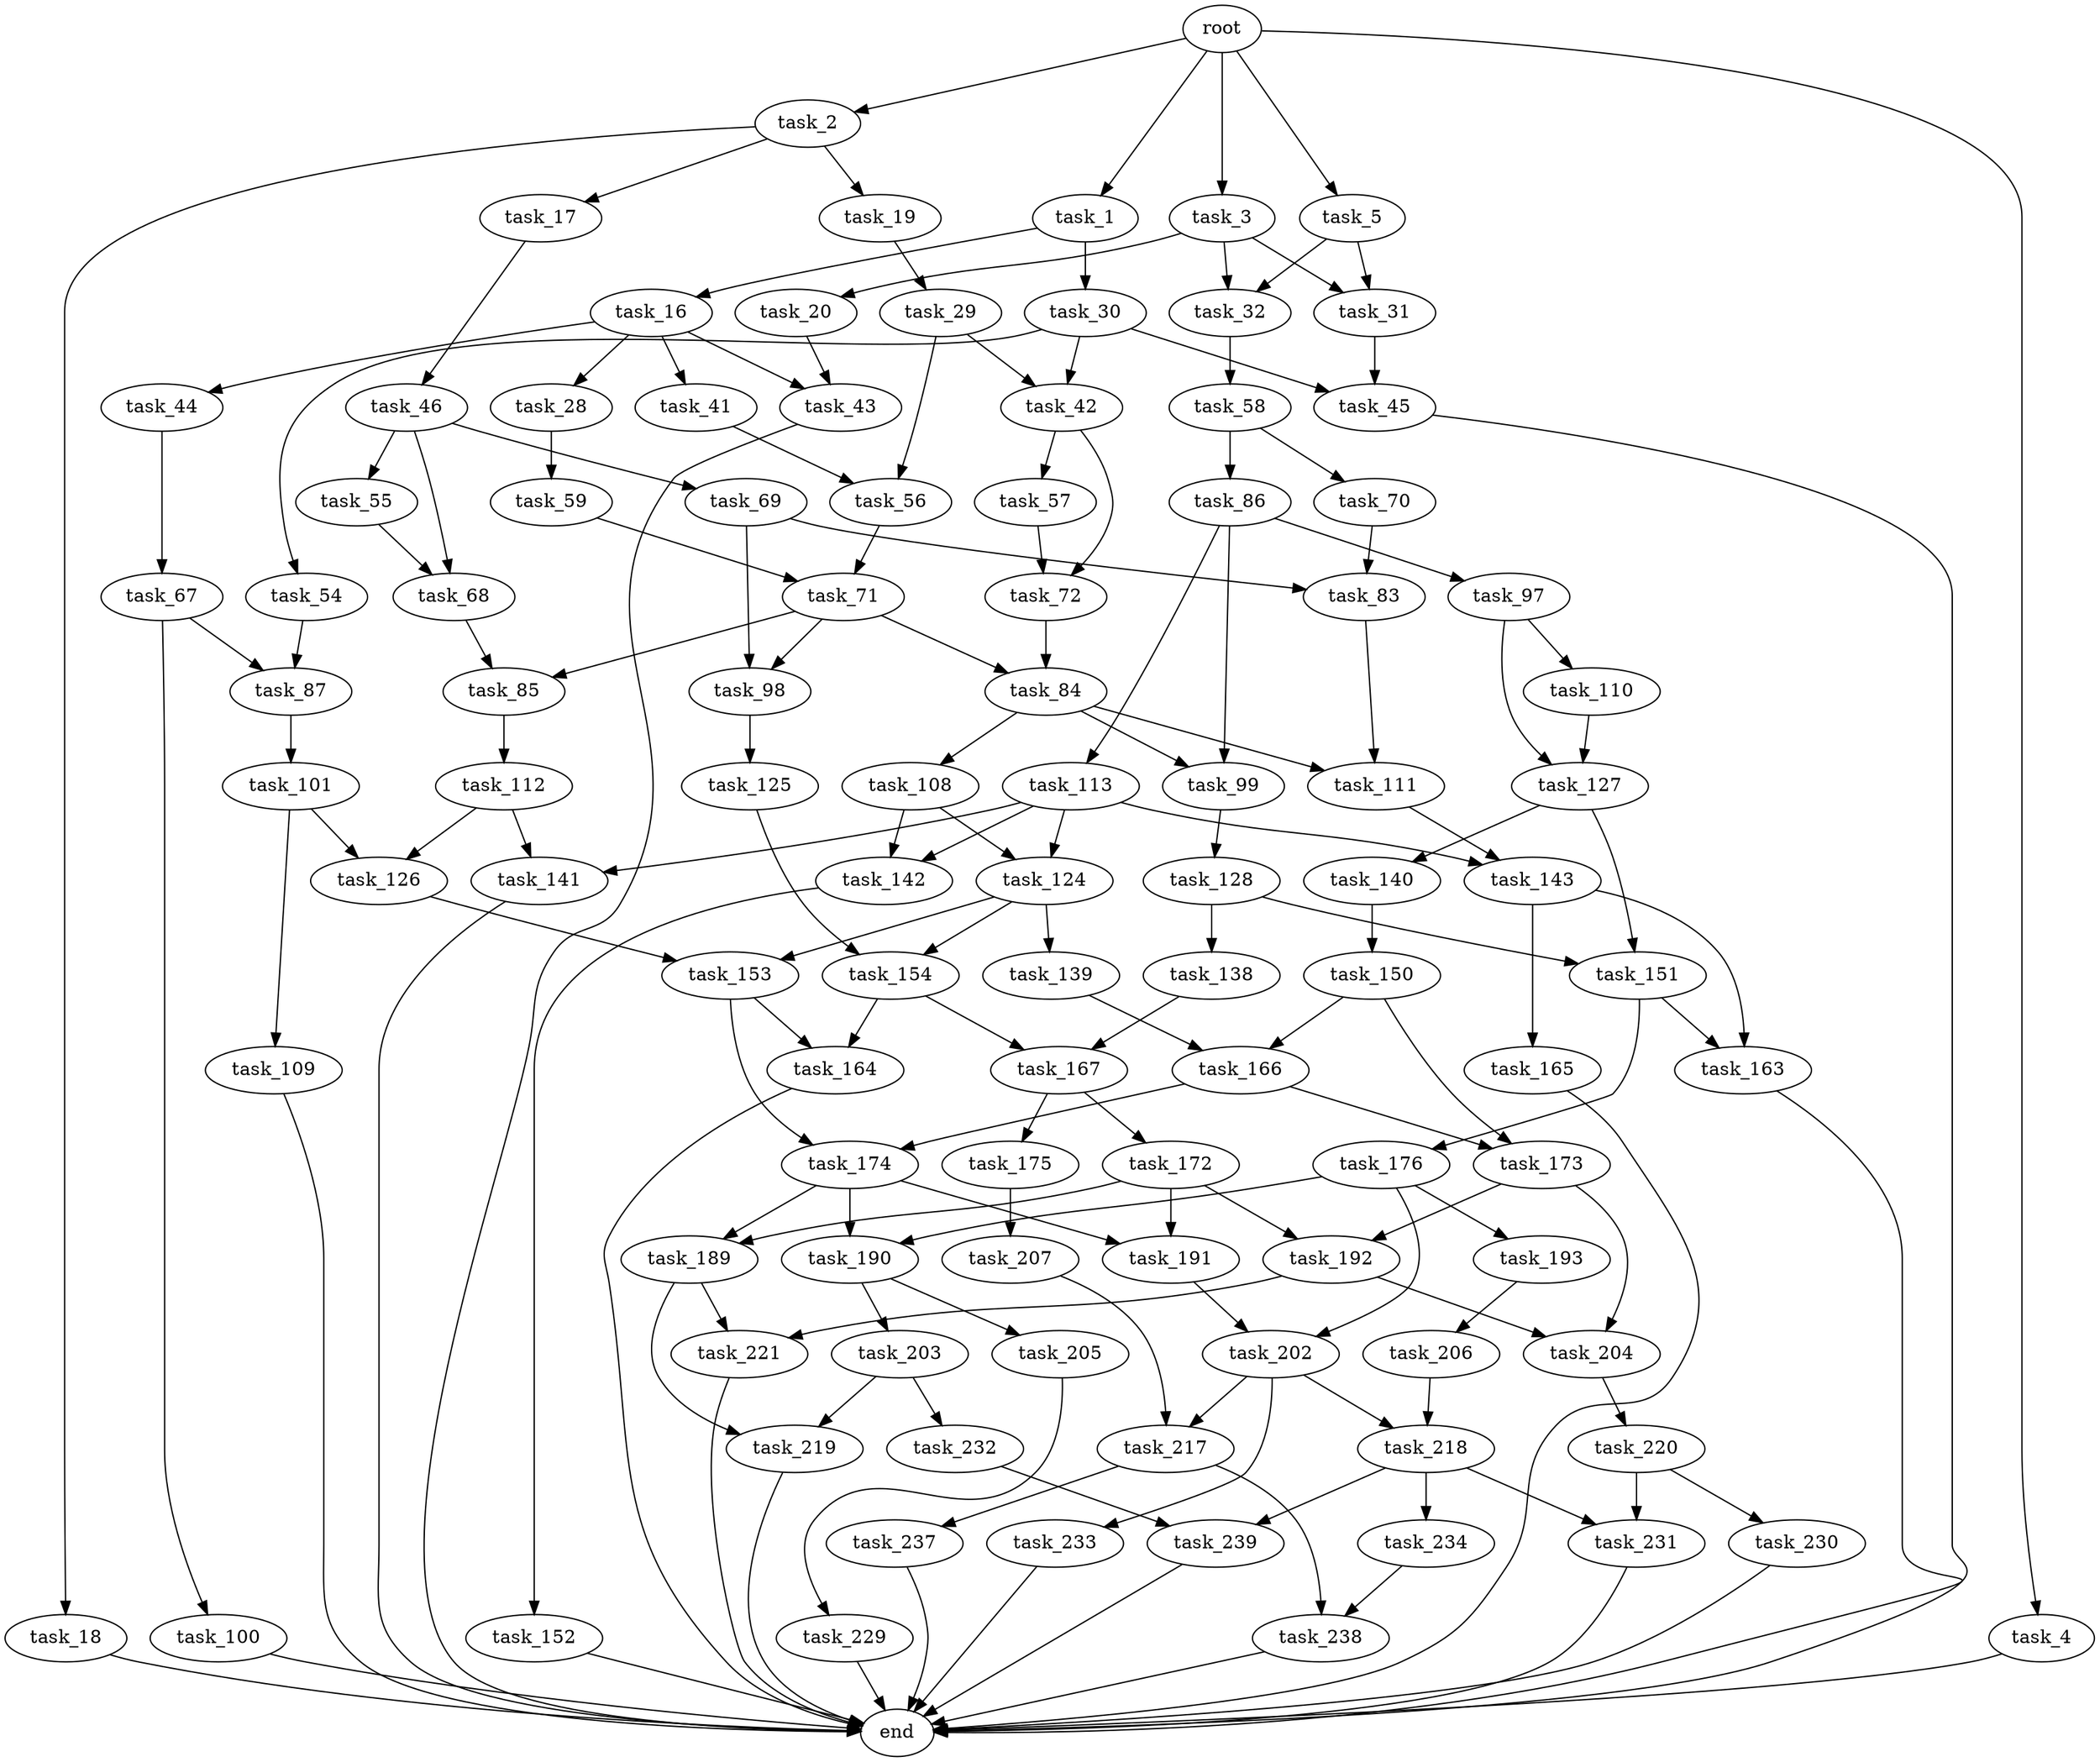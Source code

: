 digraph G {
  root [size="0.000000"];
  task_1 [size="3573402368.000000"];
  task_2 [size="4226367902.000000"];
  task_3 [size="641645317653.000000"];
  task_4 [size="231928233984.000000"];
  task_5 [size="8589934592.000000"];
  task_16 [size="231928233984.000000"];
  task_30 [size="192645688728.000000"];
  task_17 [size="32984756025.000000"];
  task_18 [size="68719476736.000000"];
  task_19 [size="34217049622.000000"];
  task_20 [size="1101414276.000000"];
  task_31 [size="368293445632.000000"];
  task_32 [size="68719476736.000000"];
  end [size="0.000000"];
  task_28 [size="312967045470.000000"];
  task_41 [size="887743797408.000000"];
  task_43 [size="31745935302.000000"];
  task_44 [size="486723041796.000000"];
  task_46 [size="15540827032.000000"];
  task_29 [size="709804652752.000000"];
  task_59 [size="1254810593771.000000"];
  task_42 [size="68719476736.000000"];
  task_56 [size="134217728000.000000"];
  task_45 [size="549755813888.000000"];
  task_54 [size="86096340136.000000"];
  task_58 [size="845196563492.000000"];
  task_57 [size="8589934592.000000"];
  task_72 [size="68719476736.000000"];
  task_67 [size="549755813888.000000"];
  task_55 [size="368293445632.000000"];
  task_68 [size="1151359594695.000000"];
  task_69 [size="1073741824000.000000"];
  task_87 [size="1486213722.000000"];
  task_71 [size="45461618890.000000"];
  task_70 [size="11062704389.000000"];
  task_86 [size="549755813888.000000"];
  task_100 [size="7060789432.000000"];
  task_85 [size="1073741824000.000000"];
  task_83 [size="1005698306674.000000"];
  task_98 [size="3871261919.000000"];
  task_84 [size="8589934592.000000"];
  task_111 [size="782757789696.000000"];
  task_99 [size="368293445632.000000"];
  task_108 [size="68719476736.000000"];
  task_112 [size="321101292415.000000"];
  task_97 [size="4234078952.000000"];
  task_113 [size="9103954862.000000"];
  task_101 [size="118028885236.000000"];
  task_110 [size="459771800760.000000"];
  task_127 [size="19960889724.000000"];
  task_125 [size="296018524844.000000"];
  task_128 [size="41967302508.000000"];
  task_109 [size="28991029248.000000"];
  task_126 [size="20225913476.000000"];
  task_124 [size="8589934592.000000"];
  task_142 [size="3991372618.000000"];
  task_143 [size="2442163546.000000"];
  task_141 [size="407248535812.000000"];
  task_139 [size="21866055964.000000"];
  task_153 [size="584939453497.000000"];
  task_154 [size="134217728000.000000"];
  task_140 [size="7767072142.000000"];
  task_151 [size="630392550424.000000"];
  task_138 [size="55879413971.000000"];
  task_167 [size="58501822159.000000"];
  task_166 [size="134217728000.000000"];
  task_150 [size="1017008896277.000000"];
  task_152 [size="157707656844.000000"];
  task_163 [size="1073741824000.000000"];
  task_165 [size="134217728000.000000"];
  task_173 [size="68719476736.000000"];
  task_176 [size="124969456440.000000"];
  task_164 [size="214582419774.000000"];
  task_174 [size="231928233984.000000"];
  task_172 [size="134217728000.000000"];
  task_175 [size="715647237944.000000"];
  task_189 [size="1208475123318.000000"];
  task_191 [size="531694828132.000000"];
  task_192 [size="36037046835.000000"];
  task_204 [size="8589934592.000000"];
  task_190 [size="1502834598.000000"];
  task_207 [size="32499524922.000000"];
  task_193 [size="53957370540.000000"];
  task_202 [size="68719476736.000000"];
  task_219 [size="41132221904.000000"];
  task_221 [size="782757789696.000000"];
  task_203 [size="134217728000.000000"];
  task_205 [size="12993336919.000000"];
  task_206 [size="28991029248.000000"];
  task_217 [size="14504486907.000000"];
  task_218 [size="18325563112.000000"];
  task_233 [size="669367108779.000000"];
  task_232 [size="68719476736.000000"];
  task_220 [size="20180294108.000000"];
  task_229 [size="257862736128.000000"];
  task_237 [size="170055111181.000000"];
  task_238 [size="231928233984.000000"];
  task_231 [size="139190201303.000000"];
  task_234 [size="335563130655.000000"];
  task_239 [size="68719476736.000000"];
  task_230 [size="307862306353.000000"];

  root -> task_1 [size="1.000000"];
  root -> task_2 [size="1.000000"];
  root -> task_3 [size="1.000000"];
  root -> task_4 [size="1.000000"];
  root -> task_5 [size="1.000000"];
  task_1 -> task_16 [size="134217728.000000"];
  task_1 -> task_30 [size="134217728.000000"];
  task_2 -> task_17 [size="75497472.000000"];
  task_2 -> task_18 [size="75497472.000000"];
  task_2 -> task_19 [size="75497472.000000"];
  task_3 -> task_20 [size="411041792.000000"];
  task_3 -> task_31 [size="411041792.000000"];
  task_3 -> task_32 [size="411041792.000000"];
  task_4 -> end [size="1.000000"];
  task_5 -> task_31 [size="33554432.000000"];
  task_5 -> task_32 [size="33554432.000000"];
  task_16 -> task_28 [size="301989888.000000"];
  task_16 -> task_41 [size="301989888.000000"];
  task_16 -> task_43 [size="301989888.000000"];
  task_16 -> task_44 [size="301989888.000000"];
  task_30 -> task_42 [size="134217728.000000"];
  task_30 -> task_45 [size="134217728.000000"];
  task_30 -> task_54 [size="134217728.000000"];
  task_17 -> task_46 [size="679477248.000000"];
  task_18 -> end [size="1.000000"];
  task_19 -> task_29 [size="33554432.000000"];
  task_20 -> task_43 [size="75497472.000000"];
  task_31 -> task_45 [size="411041792.000000"];
  task_32 -> task_58 [size="134217728.000000"];
  task_28 -> task_59 [size="679477248.000000"];
  task_41 -> task_56 [size="536870912.000000"];
  task_43 -> end [size="1.000000"];
  task_44 -> task_67 [size="411041792.000000"];
  task_46 -> task_55 [size="301989888.000000"];
  task_46 -> task_68 [size="301989888.000000"];
  task_46 -> task_69 [size="301989888.000000"];
  task_29 -> task_42 [size="536870912.000000"];
  task_29 -> task_56 [size="536870912.000000"];
  task_59 -> task_71 [size="838860800.000000"];
  task_42 -> task_57 [size="134217728.000000"];
  task_42 -> task_72 [size="134217728.000000"];
  task_56 -> task_71 [size="209715200.000000"];
  task_45 -> end [size="1.000000"];
  task_54 -> task_87 [size="209715200.000000"];
  task_58 -> task_70 [size="679477248.000000"];
  task_58 -> task_86 [size="679477248.000000"];
  task_57 -> task_72 [size="33554432.000000"];
  task_72 -> task_84 [size="134217728.000000"];
  task_67 -> task_87 [size="536870912.000000"];
  task_67 -> task_100 [size="536870912.000000"];
  task_55 -> task_68 [size="411041792.000000"];
  task_68 -> task_85 [size="838860800.000000"];
  task_69 -> task_83 [size="838860800.000000"];
  task_69 -> task_98 [size="838860800.000000"];
  task_87 -> task_101 [size="33554432.000000"];
  task_71 -> task_84 [size="75497472.000000"];
  task_71 -> task_85 [size="75497472.000000"];
  task_71 -> task_98 [size="75497472.000000"];
  task_70 -> task_83 [size="33554432.000000"];
  task_86 -> task_97 [size="536870912.000000"];
  task_86 -> task_99 [size="536870912.000000"];
  task_86 -> task_113 [size="536870912.000000"];
  task_100 -> end [size="1.000000"];
  task_85 -> task_112 [size="838860800.000000"];
  task_83 -> task_111 [size="679477248.000000"];
  task_98 -> task_125 [size="75497472.000000"];
  task_84 -> task_99 [size="33554432.000000"];
  task_84 -> task_108 [size="33554432.000000"];
  task_84 -> task_111 [size="33554432.000000"];
  task_111 -> task_143 [size="679477248.000000"];
  task_99 -> task_128 [size="411041792.000000"];
  task_108 -> task_124 [size="134217728.000000"];
  task_108 -> task_142 [size="134217728.000000"];
  task_112 -> task_126 [size="679477248.000000"];
  task_112 -> task_141 [size="679477248.000000"];
  task_97 -> task_110 [size="301989888.000000"];
  task_97 -> task_127 [size="301989888.000000"];
  task_113 -> task_124 [size="301989888.000000"];
  task_113 -> task_141 [size="301989888.000000"];
  task_113 -> task_142 [size="301989888.000000"];
  task_113 -> task_143 [size="301989888.000000"];
  task_101 -> task_109 [size="301989888.000000"];
  task_101 -> task_126 [size="301989888.000000"];
  task_110 -> task_127 [size="411041792.000000"];
  task_127 -> task_140 [size="33554432.000000"];
  task_127 -> task_151 [size="33554432.000000"];
  task_125 -> task_154 [size="209715200.000000"];
  task_128 -> task_138 [size="679477248.000000"];
  task_128 -> task_151 [size="679477248.000000"];
  task_109 -> end [size="1.000000"];
  task_126 -> task_153 [size="679477248.000000"];
  task_124 -> task_139 [size="33554432.000000"];
  task_124 -> task_153 [size="33554432.000000"];
  task_124 -> task_154 [size="33554432.000000"];
  task_142 -> task_152 [size="75497472.000000"];
  task_143 -> task_163 [size="134217728.000000"];
  task_143 -> task_165 [size="134217728.000000"];
  task_141 -> end [size="1.000000"];
  task_139 -> task_166 [size="536870912.000000"];
  task_153 -> task_164 [size="411041792.000000"];
  task_153 -> task_174 [size="411041792.000000"];
  task_154 -> task_164 [size="209715200.000000"];
  task_154 -> task_167 [size="209715200.000000"];
  task_140 -> task_150 [size="536870912.000000"];
  task_151 -> task_163 [size="679477248.000000"];
  task_151 -> task_176 [size="679477248.000000"];
  task_138 -> task_167 [size="209715200.000000"];
  task_167 -> task_172 [size="75497472.000000"];
  task_167 -> task_175 [size="75497472.000000"];
  task_166 -> task_173 [size="209715200.000000"];
  task_166 -> task_174 [size="209715200.000000"];
  task_150 -> task_166 [size="679477248.000000"];
  task_150 -> task_173 [size="679477248.000000"];
  task_152 -> end [size="1.000000"];
  task_163 -> end [size="1.000000"];
  task_165 -> end [size="1.000000"];
  task_173 -> task_192 [size="134217728.000000"];
  task_173 -> task_204 [size="134217728.000000"];
  task_176 -> task_190 [size="134217728.000000"];
  task_176 -> task_193 [size="134217728.000000"];
  task_176 -> task_202 [size="134217728.000000"];
  task_164 -> end [size="1.000000"];
  task_174 -> task_189 [size="301989888.000000"];
  task_174 -> task_190 [size="301989888.000000"];
  task_174 -> task_191 [size="301989888.000000"];
  task_172 -> task_189 [size="209715200.000000"];
  task_172 -> task_191 [size="209715200.000000"];
  task_172 -> task_192 [size="209715200.000000"];
  task_175 -> task_207 [size="838860800.000000"];
  task_189 -> task_219 [size="838860800.000000"];
  task_189 -> task_221 [size="838860800.000000"];
  task_191 -> task_202 [size="536870912.000000"];
  task_192 -> task_204 [size="75497472.000000"];
  task_192 -> task_221 [size="75497472.000000"];
  task_204 -> task_220 [size="33554432.000000"];
  task_190 -> task_203 [size="33554432.000000"];
  task_190 -> task_205 [size="33554432.000000"];
  task_207 -> task_217 [size="536870912.000000"];
  task_193 -> task_206 [size="134217728.000000"];
  task_202 -> task_217 [size="134217728.000000"];
  task_202 -> task_218 [size="134217728.000000"];
  task_202 -> task_233 [size="134217728.000000"];
  task_219 -> end [size="1.000000"];
  task_221 -> end [size="1.000000"];
  task_203 -> task_219 [size="209715200.000000"];
  task_203 -> task_232 [size="209715200.000000"];
  task_205 -> task_229 [size="301989888.000000"];
  task_206 -> task_218 [size="75497472.000000"];
  task_217 -> task_237 [size="301989888.000000"];
  task_217 -> task_238 [size="301989888.000000"];
  task_218 -> task_231 [size="301989888.000000"];
  task_218 -> task_234 [size="301989888.000000"];
  task_218 -> task_239 [size="301989888.000000"];
  task_233 -> end [size="1.000000"];
  task_232 -> task_239 [size="134217728.000000"];
  task_220 -> task_230 [size="679477248.000000"];
  task_220 -> task_231 [size="679477248.000000"];
  task_229 -> end [size="1.000000"];
  task_237 -> end [size="1.000000"];
  task_238 -> end [size="1.000000"];
  task_231 -> end [size="1.000000"];
  task_234 -> task_238 [size="679477248.000000"];
  task_239 -> end [size="1.000000"];
  task_230 -> end [size="1.000000"];
}
